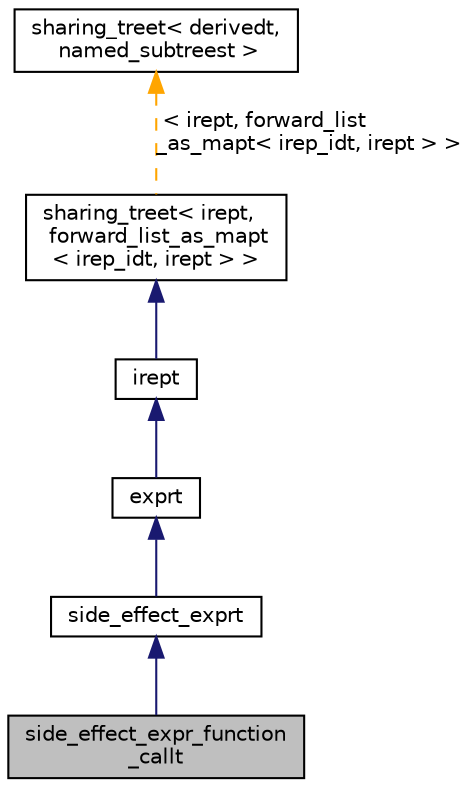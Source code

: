 digraph "side_effect_expr_function_callt"
{
 // LATEX_PDF_SIZE
  bgcolor="transparent";
  edge [fontname="Helvetica",fontsize="10",labelfontname="Helvetica",labelfontsize="10"];
  node [fontname="Helvetica",fontsize="10",shape=record];
  Node1 [label="side_effect_expr_function\l_callt",height=0.2,width=0.4,color="black", fillcolor="grey75", style="filled", fontcolor="black",tooltip="A side_effect_exprt representation of a function call side effect."];
  Node2 -> Node1 [dir="back",color="midnightblue",fontsize="10",style="solid",fontname="Helvetica"];
  Node2 [label="side_effect_exprt",height=0.2,width=0.4,color="black",URL="$classside__effect__exprt.html",tooltip="An expression containing a side effect."];
  Node3 -> Node2 [dir="back",color="midnightblue",fontsize="10",style="solid",fontname="Helvetica"];
  Node3 [label="exprt",height=0.2,width=0.4,color="black",URL="$classexprt.html",tooltip="Base class for all expressions."];
  Node4 -> Node3 [dir="back",color="midnightblue",fontsize="10",style="solid",fontname="Helvetica"];
  Node4 [label="irept",height=0.2,width=0.4,color="black",URL="$classirept.html",tooltip="There are a large number of kinds of tree structured or tree-like data in CPROVER."];
  Node5 -> Node4 [dir="back",color="midnightblue",fontsize="10",style="solid",fontname="Helvetica"];
  Node5 [label="sharing_treet\< irept,\l forward_list_as_mapt\l\< irep_idt, irept \> \>",height=0.2,width=0.4,color="black",URL="$classsharing__treet.html",tooltip=" "];
  Node6 -> Node5 [dir="back",color="orange",fontsize="10",style="dashed",label=" \< irept, forward_list\l_as_mapt\< irep_idt, irept \> \>" ,fontname="Helvetica"];
  Node6 [label="sharing_treet\< derivedt,\l named_subtreest \>",height=0.2,width=0.4,color="black",URL="$classsharing__treet.html",tooltip="Base class for tree-like data structures with sharing."];
}
